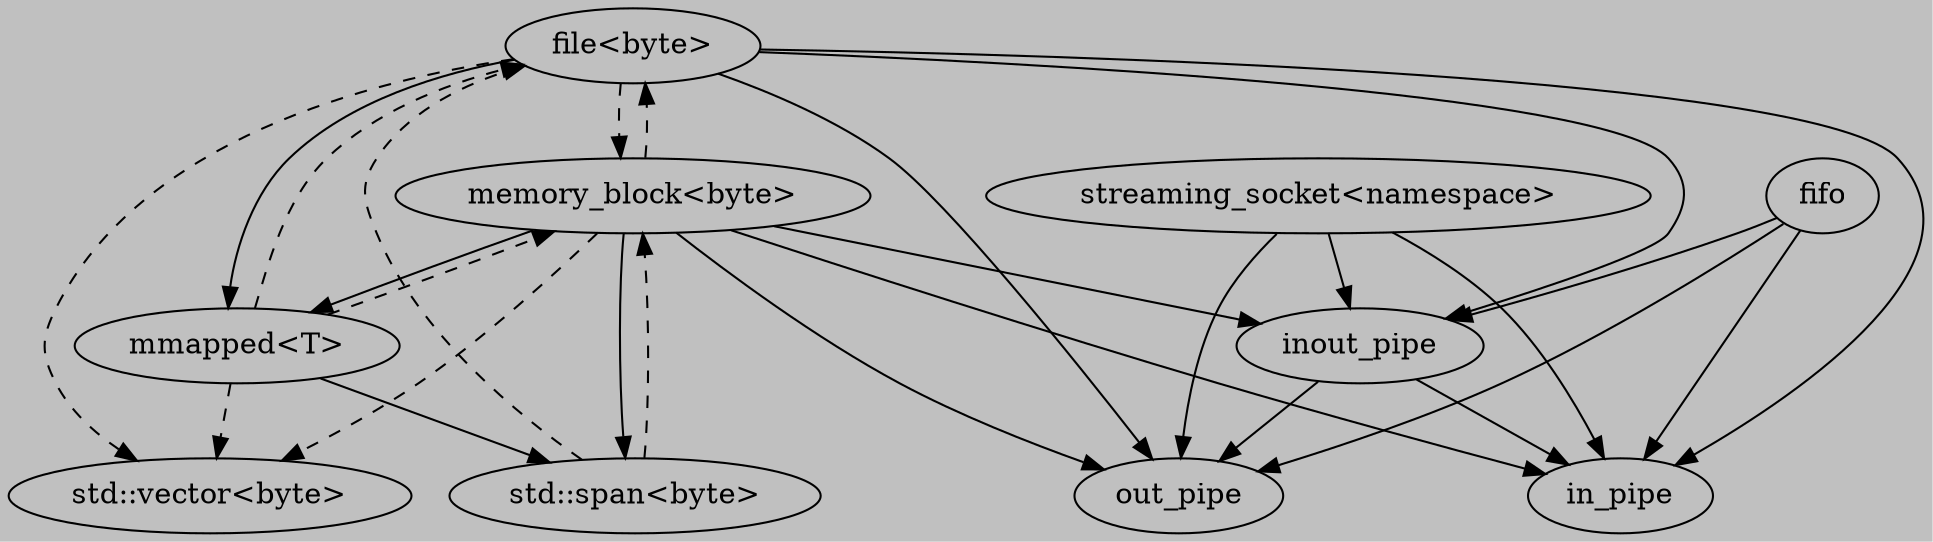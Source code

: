 digraph {
    // rankdir="LR"

    // subgraph {
    //     X -> "Implicitly convertible from X."
    //     X -> "Explicitly convertible from X." [style=dashed]
    // }

    bgcolor="gray"

    // {
    //     rank=same
    //     "in_pipe"
    //     "out_pipe"
    //     "inout_pipe"
    // }

    // {
    //     rank=same
    //     "std::span<byte>"
    //     "std::vector<byte>"
    // }


    // {
    //     rank=same
    //     "file<byte>"
    //     "memory_block<byte>"
    // }

    // {
    //     rank=same
    //     "mmapped<T>"
    // }

    // {
    //     rank = same
    //     "fifo"
    //     "streaming_socket<namespace>"
    // }

    // "in_pipe" -> "in_pipe"
    // "in_pipe" -> "out_pipe"
    // "in_pipe" -> "inout_pipe"

    // "in_pipe" -> "std::span<byte>"
    // "in_pipe" -> "std::vector<byte>"

    // "in_pipe" -> "fifo"

    // "in_pipe" -> "file<byte>"
    // "in_pipe" -> "memory_block<byte>"

    // "in_pipe" -> "mmapped<T>"

    // "in_pipe" -> "streaming_socket<namespace>"


    // "out_pipe" -> "in_pipe"
    // "out_pipe" -> "out_pipe"
    // "out_pipe" -> "inout_pipe"

    // "out_pipe" -> "std::span<byte>"
    // "out_pipe" -> "std::vector<byte>"

    // "out_pipe" -> "fifo"

    // "out_pipe" -> "file<byte>"
    // "out_pipe" -> "memory_block<byte>"

    // "out_pipe" -> "mmapped<T>"

    // "out_pipe" -> "streaming_socket<namespace>"

    "inout_pipe" -> "in_pipe"
    "inout_pipe" -> "out_pipe"
    // "inout_pipe" -> "inout_pipe"

    // "inout_pipe" -> "std::span<byte>"
    // "inout_pipe" -> "std::vector<byte>"

    // "inout_pipe" -> "fifo"

    // "inout_pipe" -> "file<byte>"
    // "inout_pipe" -> "memory_block<byte>"

    // "inout_pipe" -> "mmapped<T>"

    // "inout_pipe" -> "streaming_socket<namespace>"


    // "std::span<byte>" -> "in_pipe"
    // "std::span<byte>" -> "out_pipe"
    // "std::span<byte>" -> "inout_pipe"

    // "std::span<byte>" -> "std::span<byte>"
    // "std::span<byte>" -> "std::vector<byte>"

    // "std::span<byte>" -> "fifo"

    "std::span<byte>" -> "file<byte>" [style=dashed]
    "std::span<byte>" -> "memory_block<byte>" [style=dashed]

    // "std::span<byte>" -> "mmapped<T>"

    // "std::span<byte>" -> "streaming_socket<namespace>"


    "fifo" -> "in_pipe"
    "fifo" -> "out_pipe"
    "fifo" -> "inout_pipe"

    // "fifo" -> "std::span<byte>"
    // "fifo" -> "std::vector<byte>"

    // "fifo" -> "fifo"

    // "fifo" -> "file<byte>"
    // "fifo" -> "memory_block<byte>"

    // "fifo" -> "mmapped<T>"

    // "fifo" -> "streaming_socket<namespace>"


    "file<byte>" -> "in_pipe"
    "file<byte>" -> "out_pipe" // [label="requires: non_const<byte>"]
    "file<byte>" -> "inout_pipe"

    // "file<byte>" -> "std::span<byte>"
    "file<byte>" -> "std::vector<byte>" [style=dashed]

    // "file<byte>" -> "fifo"

    // "file<byte>" -> "file<byte>"
    "file<byte>" -> "memory_block<byte>" [style=dashed]

    "file<byte>" -> "mmapped<T>"

    // "file<byte>" -> "streaming_socket<namespace>"

    "memory_block<byte>" -> "in_pipe"
    "memory_block<byte>" -> "out_pipe" // [label="requires: non_const<byte>"]
    "memory_block<byte>" -> "inout_pipe"

    "memory_block<byte>" -> "std::span<byte>"
    "memory_block<byte>" -> "std::vector<byte>" [style=dashed]

    // "memory_block<byte>" -> "fifo"

    "memory_block<byte>" -> "file<byte>" [style=dashed]
    // "memory_block<byte>" -> "memory_block<byte>"

    "memory_block<byte>" -> "mmapped<T>"

    // "memory_block<byte>" -> "streaming_socket<namespace>"


    // "mmapped<T>" -> "in_pipe"
    // "mmapped<T>" -> "out_pipe"
    // "mmapped<T>" -> "inout_pipe"

    "mmapped<T>" -> "std::span<byte>"
    "mmapped<T>" -> "std::vector<byte>" [style=dashed]

    // "mmapped<T>" -> "fifo"

    "mmapped<T>" -> "file<byte>" [style=dashed]
    "mmapped<T>" -> "memory_block<byte>" [style=dashed]

    // "mmapped<T>" -> "mmapped<T>"

    // "mmapped<T>" -> "streaming_socket<namespace>"


    "streaming_socket<namespace>" -> "in_pipe"
    "streaming_socket<namespace>" -> "out_pipe"
    "streaming_socket<namespace>" -> "inout_pipe"

    // "streaming_socket<namespace>" -> "std::span<byte>"
    // "streaming_socket<namespace>" -> "std::vector<byte>"

    // "streaming_socket<namespace>" -> "fifo"

    // "streaming_socket<namespace>" -> "file<byte>"
    // "streaming_socket<namespace>" -> "memory_block<byte>"

    // "streaming_socket<namespace>" -> "mmapped<T>"

    // "streaming_socket<namespace>" -> "streaming_socket<namespace>"

}

